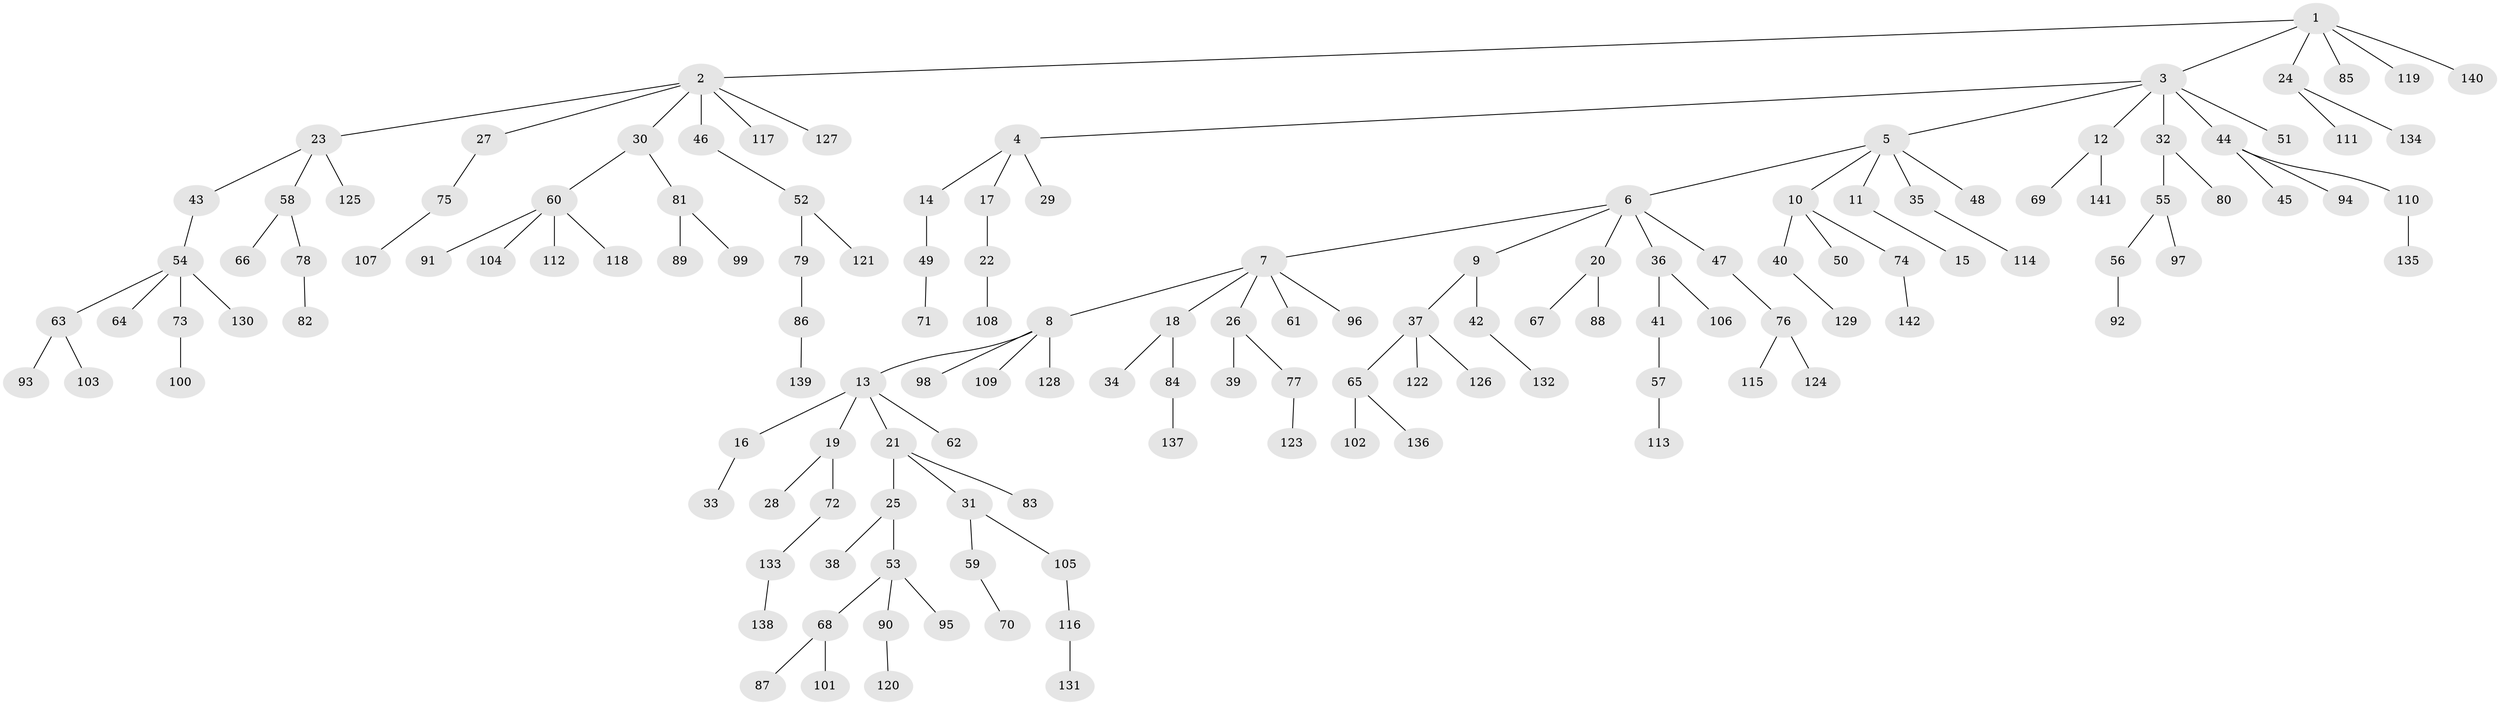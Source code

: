 // coarse degree distribution, {2: 0.29577464788732394, 3: 0.11267605633802817, 6: 0.04225352112676056, 1: 0.4788732394366197, 5: 0.028169014084507043, 4: 0.04225352112676056}
// Generated by graph-tools (version 1.1) at 2025/37/03/04/25 23:37:20]
// undirected, 142 vertices, 141 edges
graph export_dot {
  node [color=gray90,style=filled];
  1;
  2;
  3;
  4;
  5;
  6;
  7;
  8;
  9;
  10;
  11;
  12;
  13;
  14;
  15;
  16;
  17;
  18;
  19;
  20;
  21;
  22;
  23;
  24;
  25;
  26;
  27;
  28;
  29;
  30;
  31;
  32;
  33;
  34;
  35;
  36;
  37;
  38;
  39;
  40;
  41;
  42;
  43;
  44;
  45;
  46;
  47;
  48;
  49;
  50;
  51;
  52;
  53;
  54;
  55;
  56;
  57;
  58;
  59;
  60;
  61;
  62;
  63;
  64;
  65;
  66;
  67;
  68;
  69;
  70;
  71;
  72;
  73;
  74;
  75;
  76;
  77;
  78;
  79;
  80;
  81;
  82;
  83;
  84;
  85;
  86;
  87;
  88;
  89;
  90;
  91;
  92;
  93;
  94;
  95;
  96;
  97;
  98;
  99;
  100;
  101;
  102;
  103;
  104;
  105;
  106;
  107;
  108;
  109;
  110;
  111;
  112;
  113;
  114;
  115;
  116;
  117;
  118;
  119;
  120;
  121;
  122;
  123;
  124;
  125;
  126;
  127;
  128;
  129;
  130;
  131;
  132;
  133;
  134;
  135;
  136;
  137;
  138;
  139;
  140;
  141;
  142;
  1 -- 2;
  1 -- 3;
  1 -- 24;
  1 -- 85;
  1 -- 119;
  1 -- 140;
  2 -- 23;
  2 -- 27;
  2 -- 30;
  2 -- 46;
  2 -- 117;
  2 -- 127;
  3 -- 4;
  3 -- 5;
  3 -- 12;
  3 -- 32;
  3 -- 44;
  3 -- 51;
  4 -- 14;
  4 -- 17;
  4 -- 29;
  5 -- 6;
  5 -- 10;
  5 -- 11;
  5 -- 35;
  5 -- 48;
  6 -- 7;
  6 -- 9;
  6 -- 20;
  6 -- 36;
  6 -- 47;
  7 -- 8;
  7 -- 18;
  7 -- 26;
  7 -- 61;
  7 -- 96;
  8 -- 13;
  8 -- 98;
  8 -- 109;
  8 -- 128;
  9 -- 37;
  9 -- 42;
  10 -- 40;
  10 -- 50;
  10 -- 74;
  11 -- 15;
  12 -- 69;
  12 -- 141;
  13 -- 16;
  13 -- 19;
  13 -- 21;
  13 -- 62;
  14 -- 49;
  16 -- 33;
  17 -- 22;
  18 -- 34;
  18 -- 84;
  19 -- 28;
  19 -- 72;
  20 -- 67;
  20 -- 88;
  21 -- 25;
  21 -- 31;
  21 -- 83;
  22 -- 108;
  23 -- 43;
  23 -- 58;
  23 -- 125;
  24 -- 111;
  24 -- 134;
  25 -- 38;
  25 -- 53;
  26 -- 39;
  26 -- 77;
  27 -- 75;
  30 -- 60;
  30 -- 81;
  31 -- 59;
  31 -- 105;
  32 -- 55;
  32 -- 80;
  35 -- 114;
  36 -- 41;
  36 -- 106;
  37 -- 65;
  37 -- 122;
  37 -- 126;
  40 -- 129;
  41 -- 57;
  42 -- 132;
  43 -- 54;
  44 -- 45;
  44 -- 94;
  44 -- 110;
  46 -- 52;
  47 -- 76;
  49 -- 71;
  52 -- 79;
  52 -- 121;
  53 -- 68;
  53 -- 90;
  53 -- 95;
  54 -- 63;
  54 -- 64;
  54 -- 73;
  54 -- 130;
  55 -- 56;
  55 -- 97;
  56 -- 92;
  57 -- 113;
  58 -- 66;
  58 -- 78;
  59 -- 70;
  60 -- 91;
  60 -- 104;
  60 -- 112;
  60 -- 118;
  63 -- 93;
  63 -- 103;
  65 -- 102;
  65 -- 136;
  68 -- 87;
  68 -- 101;
  72 -- 133;
  73 -- 100;
  74 -- 142;
  75 -- 107;
  76 -- 115;
  76 -- 124;
  77 -- 123;
  78 -- 82;
  79 -- 86;
  81 -- 89;
  81 -- 99;
  84 -- 137;
  86 -- 139;
  90 -- 120;
  105 -- 116;
  110 -- 135;
  116 -- 131;
  133 -- 138;
}
